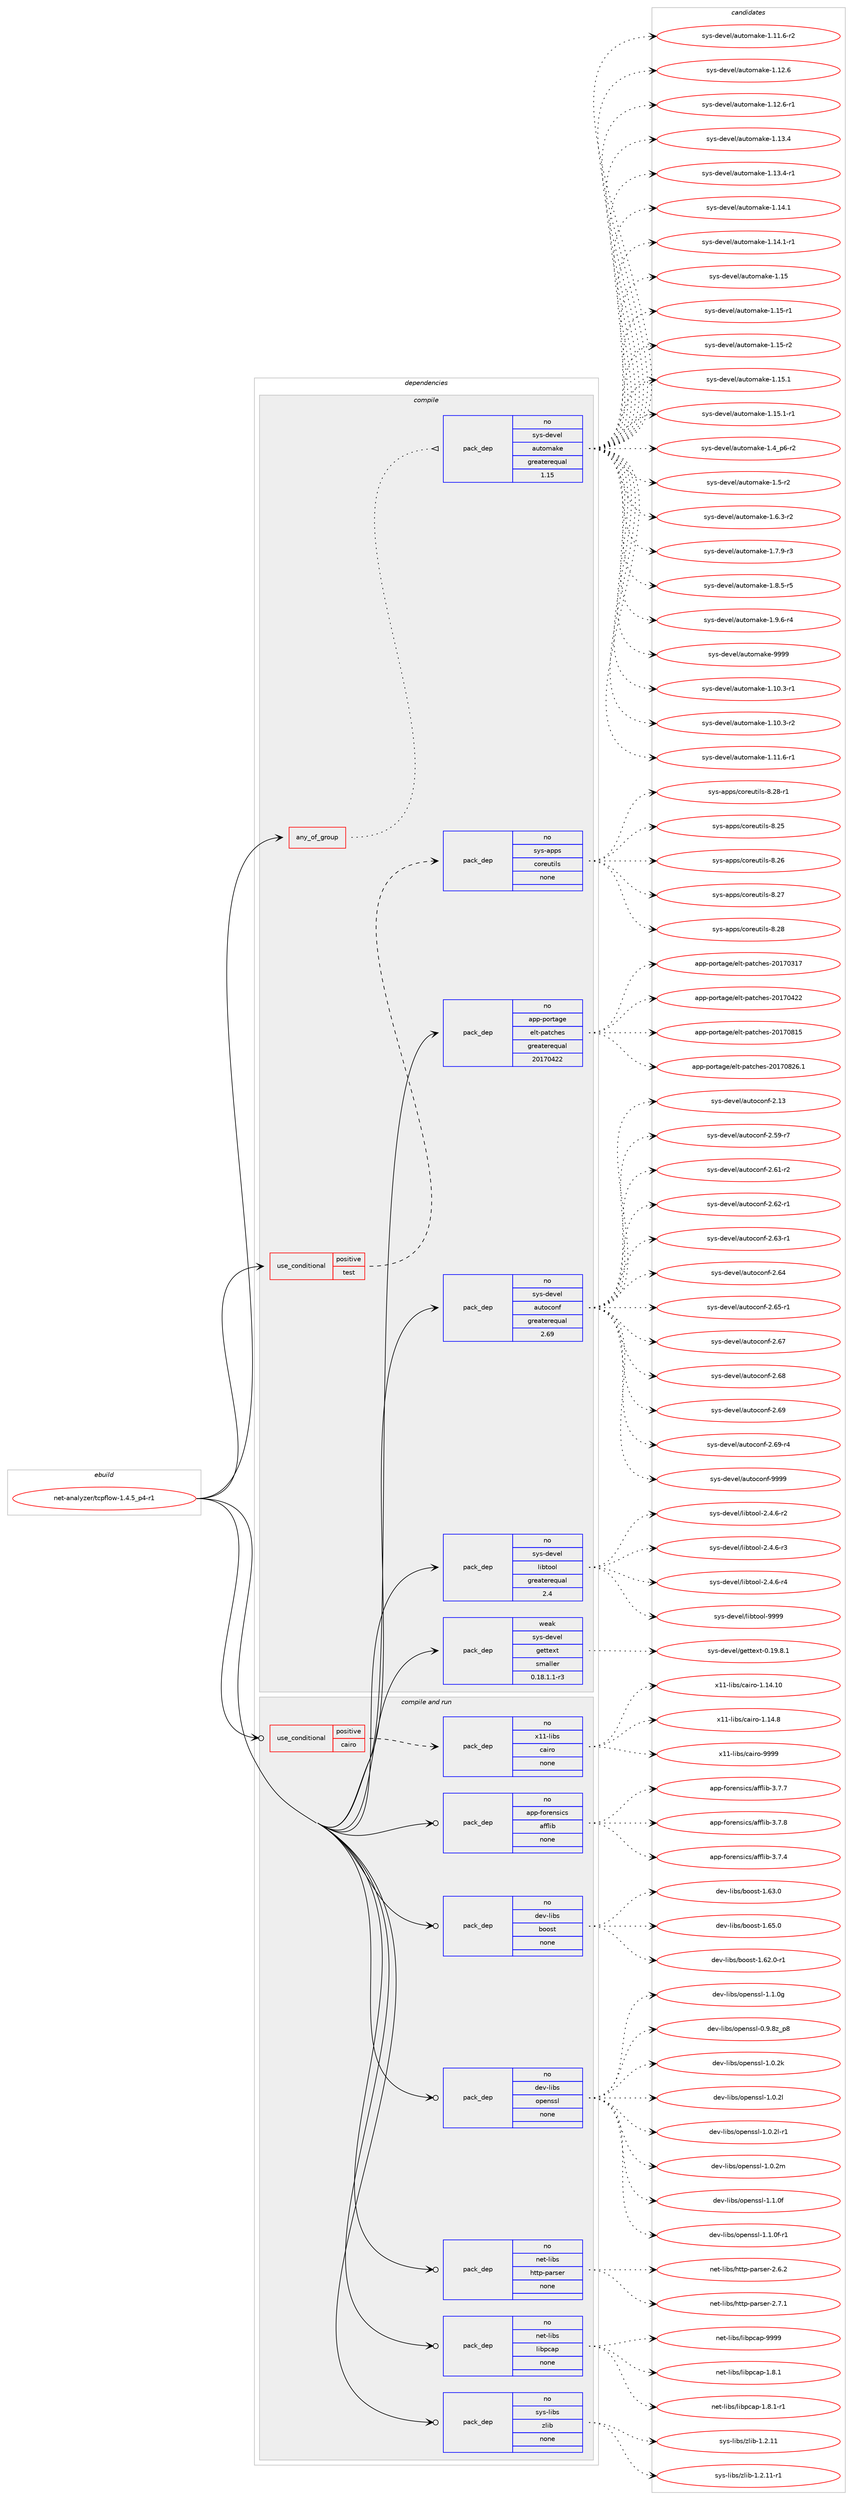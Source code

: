 digraph prolog {

# *************
# Graph options
# *************

newrank=true;
concentrate=true;
compound=true;
graph [rankdir=LR,fontname=Helvetica,fontsize=10,ranksep=1.5];#, ranksep=2.5, nodesep=0.2];
edge  [arrowhead=vee];
node  [fontname=Helvetica,fontsize=10];

# **********
# The ebuild
# **********

subgraph cluster_leftcol {
color=gray;
rank=same;
label=<<i>ebuild</i>>;
id [label="net-analyzer/tcpflow-1.4.5_p4-r1", color=red, width=4, href="../net-analyzer/tcpflow-1.4.5_p4-r1.svg"];
}

# ****************
# The dependencies
# ****************

subgraph cluster_midcol {
color=gray;
label=<<i>dependencies</i>>;
subgraph cluster_compile {
fillcolor="#eeeeee";
style=filled;
label=<<i>compile</i>>;
subgraph any6462 {
dependency404057 [label=<<TABLE BORDER="0" CELLBORDER="1" CELLSPACING="0" CELLPADDING="4"><TR><TD CELLPADDING="10">any_of_group</TD></TR></TABLE>>, shape=none, color=red];subgraph pack297836 {
dependency404058 [label=<<TABLE BORDER="0" CELLBORDER="1" CELLSPACING="0" CELLPADDING="4" WIDTH="220"><TR><TD ROWSPAN="6" CELLPADDING="30">pack_dep</TD></TR><TR><TD WIDTH="110">no</TD></TR><TR><TD>sys-devel</TD></TR><TR><TD>automake</TD></TR><TR><TD>greaterequal</TD></TR><TR><TD>1.15</TD></TR></TABLE>>, shape=none, color=blue];
}
dependency404057:e -> dependency404058:w [weight=20,style="dotted",arrowhead="oinv"];
}
id:e -> dependency404057:w [weight=20,style="solid",arrowhead="vee"];
subgraph cond99573 {
dependency404059 [label=<<TABLE BORDER="0" CELLBORDER="1" CELLSPACING="0" CELLPADDING="4"><TR><TD ROWSPAN="3" CELLPADDING="10">use_conditional</TD></TR><TR><TD>positive</TD></TR><TR><TD>test</TD></TR></TABLE>>, shape=none, color=red];
subgraph pack297837 {
dependency404060 [label=<<TABLE BORDER="0" CELLBORDER="1" CELLSPACING="0" CELLPADDING="4" WIDTH="220"><TR><TD ROWSPAN="6" CELLPADDING="30">pack_dep</TD></TR><TR><TD WIDTH="110">no</TD></TR><TR><TD>sys-apps</TD></TR><TR><TD>coreutils</TD></TR><TR><TD>none</TD></TR><TR><TD></TD></TR></TABLE>>, shape=none, color=blue];
}
dependency404059:e -> dependency404060:w [weight=20,style="dashed",arrowhead="vee"];
}
id:e -> dependency404059:w [weight=20,style="solid",arrowhead="vee"];
subgraph pack297838 {
dependency404061 [label=<<TABLE BORDER="0" CELLBORDER="1" CELLSPACING="0" CELLPADDING="4" WIDTH="220"><TR><TD ROWSPAN="6" CELLPADDING="30">pack_dep</TD></TR><TR><TD WIDTH="110">no</TD></TR><TR><TD>app-portage</TD></TR><TR><TD>elt-patches</TD></TR><TR><TD>greaterequal</TD></TR><TR><TD>20170422</TD></TR></TABLE>>, shape=none, color=blue];
}
id:e -> dependency404061:w [weight=20,style="solid",arrowhead="vee"];
subgraph pack297839 {
dependency404062 [label=<<TABLE BORDER="0" CELLBORDER="1" CELLSPACING="0" CELLPADDING="4" WIDTH="220"><TR><TD ROWSPAN="6" CELLPADDING="30">pack_dep</TD></TR><TR><TD WIDTH="110">no</TD></TR><TR><TD>sys-devel</TD></TR><TR><TD>autoconf</TD></TR><TR><TD>greaterequal</TD></TR><TR><TD>2.69</TD></TR></TABLE>>, shape=none, color=blue];
}
id:e -> dependency404062:w [weight=20,style="solid",arrowhead="vee"];
subgraph pack297840 {
dependency404063 [label=<<TABLE BORDER="0" CELLBORDER="1" CELLSPACING="0" CELLPADDING="4" WIDTH="220"><TR><TD ROWSPAN="6" CELLPADDING="30">pack_dep</TD></TR><TR><TD WIDTH="110">no</TD></TR><TR><TD>sys-devel</TD></TR><TR><TD>libtool</TD></TR><TR><TD>greaterequal</TD></TR><TR><TD>2.4</TD></TR></TABLE>>, shape=none, color=blue];
}
id:e -> dependency404063:w [weight=20,style="solid",arrowhead="vee"];
subgraph pack297841 {
dependency404064 [label=<<TABLE BORDER="0" CELLBORDER="1" CELLSPACING="0" CELLPADDING="4" WIDTH="220"><TR><TD ROWSPAN="6" CELLPADDING="30">pack_dep</TD></TR><TR><TD WIDTH="110">weak</TD></TR><TR><TD>sys-devel</TD></TR><TR><TD>gettext</TD></TR><TR><TD>smaller</TD></TR><TR><TD>0.18.1.1-r3</TD></TR></TABLE>>, shape=none, color=blue];
}
id:e -> dependency404064:w [weight=20,style="solid",arrowhead="vee"];
}
subgraph cluster_compileandrun {
fillcolor="#eeeeee";
style=filled;
label=<<i>compile and run</i>>;
subgraph cond99574 {
dependency404065 [label=<<TABLE BORDER="0" CELLBORDER="1" CELLSPACING="0" CELLPADDING="4"><TR><TD ROWSPAN="3" CELLPADDING="10">use_conditional</TD></TR><TR><TD>positive</TD></TR><TR><TD>cairo</TD></TR></TABLE>>, shape=none, color=red];
subgraph pack297842 {
dependency404066 [label=<<TABLE BORDER="0" CELLBORDER="1" CELLSPACING="0" CELLPADDING="4" WIDTH="220"><TR><TD ROWSPAN="6" CELLPADDING="30">pack_dep</TD></TR><TR><TD WIDTH="110">no</TD></TR><TR><TD>x11-libs</TD></TR><TR><TD>cairo</TD></TR><TR><TD>none</TD></TR><TR><TD></TD></TR></TABLE>>, shape=none, color=blue];
}
dependency404065:e -> dependency404066:w [weight=20,style="dashed",arrowhead="vee"];
}
id:e -> dependency404065:w [weight=20,style="solid",arrowhead="odotvee"];
subgraph pack297843 {
dependency404067 [label=<<TABLE BORDER="0" CELLBORDER="1" CELLSPACING="0" CELLPADDING="4" WIDTH="220"><TR><TD ROWSPAN="6" CELLPADDING="30">pack_dep</TD></TR><TR><TD WIDTH="110">no</TD></TR><TR><TD>app-forensics</TD></TR><TR><TD>afflib</TD></TR><TR><TD>none</TD></TR><TR><TD></TD></TR></TABLE>>, shape=none, color=blue];
}
id:e -> dependency404067:w [weight=20,style="solid",arrowhead="odotvee"];
subgraph pack297844 {
dependency404068 [label=<<TABLE BORDER="0" CELLBORDER="1" CELLSPACING="0" CELLPADDING="4" WIDTH="220"><TR><TD ROWSPAN="6" CELLPADDING="30">pack_dep</TD></TR><TR><TD WIDTH="110">no</TD></TR><TR><TD>dev-libs</TD></TR><TR><TD>boost</TD></TR><TR><TD>none</TD></TR><TR><TD></TD></TR></TABLE>>, shape=none, color=blue];
}
id:e -> dependency404068:w [weight=20,style="solid",arrowhead="odotvee"];
subgraph pack297845 {
dependency404069 [label=<<TABLE BORDER="0" CELLBORDER="1" CELLSPACING="0" CELLPADDING="4" WIDTH="220"><TR><TD ROWSPAN="6" CELLPADDING="30">pack_dep</TD></TR><TR><TD WIDTH="110">no</TD></TR><TR><TD>dev-libs</TD></TR><TR><TD>openssl</TD></TR><TR><TD>none</TD></TR><TR><TD></TD></TR></TABLE>>, shape=none, color=blue];
}
id:e -> dependency404069:w [weight=20,style="solid",arrowhead="odotvee"];
subgraph pack297846 {
dependency404070 [label=<<TABLE BORDER="0" CELLBORDER="1" CELLSPACING="0" CELLPADDING="4" WIDTH="220"><TR><TD ROWSPAN="6" CELLPADDING="30">pack_dep</TD></TR><TR><TD WIDTH="110">no</TD></TR><TR><TD>net-libs</TD></TR><TR><TD>http-parser</TD></TR><TR><TD>none</TD></TR><TR><TD></TD></TR></TABLE>>, shape=none, color=blue];
}
id:e -> dependency404070:w [weight=20,style="solid",arrowhead="odotvee"];
subgraph pack297847 {
dependency404071 [label=<<TABLE BORDER="0" CELLBORDER="1" CELLSPACING="0" CELLPADDING="4" WIDTH="220"><TR><TD ROWSPAN="6" CELLPADDING="30">pack_dep</TD></TR><TR><TD WIDTH="110">no</TD></TR><TR><TD>net-libs</TD></TR><TR><TD>libpcap</TD></TR><TR><TD>none</TD></TR><TR><TD></TD></TR></TABLE>>, shape=none, color=blue];
}
id:e -> dependency404071:w [weight=20,style="solid",arrowhead="odotvee"];
subgraph pack297848 {
dependency404072 [label=<<TABLE BORDER="0" CELLBORDER="1" CELLSPACING="0" CELLPADDING="4" WIDTH="220"><TR><TD ROWSPAN="6" CELLPADDING="30">pack_dep</TD></TR><TR><TD WIDTH="110">no</TD></TR><TR><TD>sys-libs</TD></TR><TR><TD>zlib</TD></TR><TR><TD>none</TD></TR><TR><TD></TD></TR></TABLE>>, shape=none, color=blue];
}
id:e -> dependency404072:w [weight=20,style="solid",arrowhead="odotvee"];
}
subgraph cluster_run {
fillcolor="#eeeeee";
style=filled;
label=<<i>run</i>>;
}
}

# **************
# The candidates
# **************

subgraph cluster_choices {
rank=same;
color=gray;
label=<<i>candidates</i>>;

subgraph choice297836 {
color=black;
nodesep=1;
choice11512111545100101118101108479711711611110997107101454946494846514511449 [label="sys-devel/automake-1.10.3-r1", color=red, width=4,href="../sys-devel/automake-1.10.3-r1.svg"];
choice11512111545100101118101108479711711611110997107101454946494846514511450 [label="sys-devel/automake-1.10.3-r2", color=red, width=4,href="../sys-devel/automake-1.10.3-r2.svg"];
choice11512111545100101118101108479711711611110997107101454946494946544511449 [label="sys-devel/automake-1.11.6-r1", color=red, width=4,href="../sys-devel/automake-1.11.6-r1.svg"];
choice11512111545100101118101108479711711611110997107101454946494946544511450 [label="sys-devel/automake-1.11.6-r2", color=red, width=4,href="../sys-devel/automake-1.11.6-r2.svg"];
choice1151211154510010111810110847971171161111099710710145494649504654 [label="sys-devel/automake-1.12.6", color=red, width=4,href="../sys-devel/automake-1.12.6.svg"];
choice11512111545100101118101108479711711611110997107101454946495046544511449 [label="sys-devel/automake-1.12.6-r1", color=red, width=4,href="../sys-devel/automake-1.12.6-r1.svg"];
choice1151211154510010111810110847971171161111099710710145494649514652 [label="sys-devel/automake-1.13.4", color=red, width=4,href="../sys-devel/automake-1.13.4.svg"];
choice11512111545100101118101108479711711611110997107101454946495146524511449 [label="sys-devel/automake-1.13.4-r1", color=red, width=4,href="../sys-devel/automake-1.13.4-r1.svg"];
choice1151211154510010111810110847971171161111099710710145494649524649 [label="sys-devel/automake-1.14.1", color=red, width=4,href="../sys-devel/automake-1.14.1.svg"];
choice11512111545100101118101108479711711611110997107101454946495246494511449 [label="sys-devel/automake-1.14.1-r1", color=red, width=4,href="../sys-devel/automake-1.14.1-r1.svg"];
choice115121115451001011181011084797117116111109971071014549464953 [label="sys-devel/automake-1.15", color=red, width=4,href="../sys-devel/automake-1.15.svg"];
choice1151211154510010111810110847971171161111099710710145494649534511449 [label="sys-devel/automake-1.15-r1", color=red, width=4,href="../sys-devel/automake-1.15-r1.svg"];
choice1151211154510010111810110847971171161111099710710145494649534511450 [label="sys-devel/automake-1.15-r2", color=red, width=4,href="../sys-devel/automake-1.15-r2.svg"];
choice1151211154510010111810110847971171161111099710710145494649534649 [label="sys-devel/automake-1.15.1", color=red, width=4,href="../sys-devel/automake-1.15.1.svg"];
choice11512111545100101118101108479711711611110997107101454946495346494511449 [label="sys-devel/automake-1.15.1-r1", color=red, width=4,href="../sys-devel/automake-1.15.1-r1.svg"];
choice115121115451001011181011084797117116111109971071014549465295112544511450 [label="sys-devel/automake-1.4_p6-r2", color=red, width=4,href="../sys-devel/automake-1.4_p6-r2.svg"];
choice11512111545100101118101108479711711611110997107101454946534511450 [label="sys-devel/automake-1.5-r2", color=red, width=4,href="../sys-devel/automake-1.5-r2.svg"];
choice115121115451001011181011084797117116111109971071014549465446514511450 [label="sys-devel/automake-1.6.3-r2", color=red, width=4,href="../sys-devel/automake-1.6.3-r2.svg"];
choice115121115451001011181011084797117116111109971071014549465546574511451 [label="sys-devel/automake-1.7.9-r3", color=red, width=4,href="../sys-devel/automake-1.7.9-r3.svg"];
choice115121115451001011181011084797117116111109971071014549465646534511453 [label="sys-devel/automake-1.8.5-r5", color=red, width=4,href="../sys-devel/automake-1.8.5-r5.svg"];
choice115121115451001011181011084797117116111109971071014549465746544511452 [label="sys-devel/automake-1.9.6-r4", color=red, width=4,href="../sys-devel/automake-1.9.6-r4.svg"];
choice115121115451001011181011084797117116111109971071014557575757 [label="sys-devel/automake-9999", color=red, width=4,href="../sys-devel/automake-9999.svg"];
dependency404058:e -> choice11512111545100101118101108479711711611110997107101454946494846514511449:w [style=dotted,weight="100"];
dependency404058:e -> choice11512111545100101118101108479711711611110997107101454946494846514511450:w [style=dotted,weight="100"];
dependency404058:e -> choice11512111545100101118101108479711711611110997107101454946494946544511449:w [style=dotted,weight="100"];
dependency404058:e -> choice11512111545100101118101108479711711611110997107101454946494946544511450:w [style=dotted,weight="100"];
dependency404058:e -> choice1151211154510010111810110847971171161111099710710145494649504654:w [style=dotted,weight="100"];
dependency404058:e -> choice11512111545100101118101108479711711611110997107101454946495046544511449:w [style=dotted,weight="100"];
dependency404058:e -> choice1151211154510010111810110847971171161111099710710145494649514652:w [style=dotted,weight="100"];
dependency404058:e -> choice11512111545100101118101108479711711611110997107101454946495146524511449:w [style=dotted,weight="100"];
dependency404058:e -> choice1151211154510010111810110847971171161111099710710145494649524649:w [style=dotted,weight="100"];
dependency404058:e -> choice11512111545100101118101108479711711611110997107101454946495246494511449:w [style=dotted,weight="100"];
dependency404058:e -> choice115121115451001011181011084797117116111109971071014549464953:w [style=dotted,weight="100"];
dependency404058:e -> choice1151211154510010111810110847971171161111099710710145494649534511449:w [style=dotted,weight="100"];
dependency404058:e -> choice1151211154510010111810110847971171161111099710710145494649534511450:w [style=dotted,weight="100"];
dependency404058:e -> choice1151211154510010111810110847971171161111099710710145494649534649:w [style=dotted,weight="100"];
dependency404058:e -> choice11512111545100101118101108479711711611110997107101454946495346494511449:w [style=dotted,weight="100"];
dependency404058:e -> choice115121115451001011181011084797117116111109971071014549465295112544511450:w [style=dotted,weight="100"];
dependency404058:e -> choice11512111545100101118101108479711711611110997107101454946534511450:w [style=dotted,weight="100"];
dependency404058:e -> choice115121115451001011181011084797117116111109971071014549465446514511450:w [style=dotted,weight="100"];
dependency404058:e -> choice115121115451001011181011084797117116111109971071014549465546574511451:w [style=dotted,weight="100"];
dependency404058:e -> choice115121115451001011181011084797117116111109971071014549465646534511453:w [style=dotted,weight="100"];
dependency404058:e -> choice115121115451001011181011084797117116111109971071014549465746544511452:w [style=dotted,weight="100"];
dependency404058:e -> choice115121115451001011181011084797117116111109971071014557575757:w [style=dotted,weight="100"];
}
subgraph choice297837 {
color=black;
nodesep=1;
choice115121115459711211211547991111141011171161051081154556465053 [label="sys-apps/coreutils-8.25", color=red, width=4,href="../sys-apps/coreutils-8.25.svg"];
choice115121115459711211211547991111141011171161051081154556465054 [label="sys-apps/coreutils-8.26", color=red, width=4,href="../sys-apps/coreutils-8.26.svg"];
choice115121115459711211211547991111141011171161051081154556465055 [label="sys-apps/coreutils-8.27", color=red, width=4,href="../sys-apps/coreutils-8.27.svg"];
choice115121115459711211211547991111141011171161051081154556465056 [label="sys-apps/coreutils-8.28", color=red, width=4,href="../sys-apps/coreutils-8.28.svg"];
choice1151211154597112112115479911111410111711610510811545564650564511449 [label="sys-apps/coreutils-8.28-r1", color=red, width=4,href="../sys-apps/coreutils-8.28-r1.svg"];
dependency404060:e -> choice115121115459711211211547991111141011171161051081154556465053:w [style=dotted,weight="100"];
dependency404060:e -> choice115121115459711211211547991111141011171161051081154556465054:w [style=dotted,weight="100"];
dependency404060:e -> choice115121115459711211211547991111141011171161051081154556465055:w [style=dotted,weight="100"];
dependency404060:e -> choice115121115459711211211547991111141011171161051081154556465056:w [style=dotted,weight="100"];
dependency404060:e -> choice1151211154597112112115479911111410111711610510811545564650564511449:w [style=dotted,weight="100"];
}
subgraph choice297838 {
color=black;
nodesep=1;
choice97112112451121111141169710310147101108116451129711699104101115455048495548514955 [label="app-portage/elt-patches-20170317", color=red, width=4,href="../app-portage/elt-patches-20170317.svg"];
choice97112112451121111141169710310147101108116451129711699104101115455048495548525050 [label="app-portage/elt-patches-20170422", color=red, width=4,href="../app-portage/elt-patches-20170422.svg"];
choice97112112451121111141169710310147101108116451129711699104101115455048495548564953 [label="app-portage/elt-patches-20170815", color=red, width=4,href="../app-portage/elt-patches-20170815.svg"];
choice971121124511211111411697103101471011081164511297116991041011154550484955485650544649 [label="app-portage/elt-patches-20170826.1", color=red, width=4,href="../app-portage/elt-patches-20170826.1.svg"];
dependency404061:e -> choice97112112451121111141169710310147101108116451129711699104101115455048495548514955:w [style=dotted,weight="100"];
dependency404061:e -> choice97112112451121111141169710310147101108116451129711699104101115455048495548525050:w [style=dotted,weight="100"];
dependency404061:e -> choice97112112451121111141169710310147101108116451129711699104101115455048495548564953:w [style=dotted,weight="100"];
dependency404061:e -> choice971121124511211111411697103101471011081164511297116991041011154550484955485650544649:w [style=dotted,weight="100"];
}
subgraph choice297839 {
color=black;
nodesep=1;
choice115121115451001011181011084797117116111991111101024550464951 [label="sys-devel/autoconf-2.13", color=red, width=4,href="../sys-devel/autoconf-2.13.svg"];
choice1151211154510010111810110847971171161119911111010245504653574511455 [label="sys-devel/autoconf-2.59-r7", color=red, width=4,href="../sys-devel/autoconf-2.59-r7.svg"];
choice1151211154510010111810110847971171161119911111010245504654494511450 [label="sys-devel/autoconf-2.61-r2", color=red, width=4,href="../sys-devel/autoconf-2.61-r2.svg"];
choice1151211154510010111810110847971171161119911111010245504654504511449 [label="sys-devel/autoconf-2.62-r1", color=red, width=4,href="../sys-devel/autoconf-2.62-r1.svg"];
choice1151211154510010111810110847971171161119911111010245504654514511449 [label="sys-devel/autoconf-2.63-r1", color=red, width=4,href="../sys-devel/autoconf-2.63-r1.svg"];
choice115121115451001011181011084797117116111991111101024550465452 [label="sys-devel/autoconf-2.64", color=red, width=4,href="../sys-devel/autoconf-2.64.svg"];
choice1151211154510010111810110847971171161119911111010245504654534511449 [label="sys-devel/autoconf-2.65-r1", color=red, width=4,href="../sys-devel/autoconf-2.65-r1.svg"];
choice115121115451001011181011084797117116111991111101024550465455 [label="sys-devel/autoconf-2.67", color=red, width=4,href="../sys-devel/autoconf-2.67.svg"];
choice115121115451001011181011084797117116111991111101024550465456 [label="sys-devel/autoconf-2.68", color=red, width=4,href="../sys-devel/autoconf-2.68.svg"];
choice115121115451001011181011084797117116111991111101024550465457 [label="sys-devel/autoconf-2.69", color=red, width=4,href="../sys-devel/autoconf-2.69.svg"];
choice1151211154510010111810110847971171161119911111010245504654574511452 [label="sys-devel/autoconf-2.69-r4", color=red, width=4,href="../sys-devel/autoconf-2.69-r4.svg"];
choice115121115451001011181011084797117116111991111101024557575757 [label="sys-devel/autoconf-9999", color=red, width=4,href="../sys-devel/autoconf-9999.svg"];
dependency404062:e -> choice115121115451001011181011084797117116111991111101024550464951:w [style=dotted,weight="100"];
dependency404062:e -> choice1151211154510010111810110847971171161119911111010245504653574511455:w [style=dotted,weight="100"];
dependency404062:e -> choice1151211154510010111810110847971171161119911111010245504654494511450:w [style=dotted,weight="100"];
dependency404062:e -> choice1151211154510010111810110847971171161119911111010245504654504511449:w [style=dotted,weight="100"];
dependency404062:e -> choice1151211154510010111810110847971171161119911111010245504654514511449:w [style=dotted,weight="100"];
dependency404062:e -> choice115121115451001011181011084797117116111991111101024550465452:w [style=dotted,weight="100"];
dependency404062:e -> choice1151211154510010111810110847971171161119911111010245504654534511449:w [style=dotted,weight="100"];
dependency404062:e -> choice115121115451001011181011084797117116111991111101024550465455:w [style=dotted,weight="100"];
dependency404062:e -> choice115121115451001011181011084797117116111991111101024550465456:w [style=dotted,weight="100"];
dependency404062:e -> choice115121115451001011181011084797117116111991111101024550465457:w [style=dotted,weight="100"];
dependency404062:e -> choice1151211154510010111810110847971171161119911111010245504654574511452:w [style=dotted,weight="100"];
dependency404062:e -> choice115121115451001011181011084797117116111991111101024557575757:w [style=dotted,weight="100"];
}
subgraph choice297840 {
color=black;
nodesep=1;
choice1151211154510010111810110847108105981161111111084550465246544511450 [label="sys-devel/libtool-2.4.6-r2", color=red, width=4,href="../sys-devel/libtool-2.4.6-r2.svg"];
choice1151211154510010111810110847108105981161111111084550465246544511451 [label="sys-devel/libtool-2.4.6-r3", color=red, width=4,href="../sys-devel/libtool-2.4.6-r3.svg"];
choice1151211154510010111810110847108105981161111111084550465246544511452 [label="sys-devel/libtool-2.4.6-r4", color=red, width=4,href="../sys-devel/libtool-2.4.6-r4.svg"];
choice1151211154510010111810110847108105981161111111084557575757 [label="sys-devel/libtool-9999", color=red, width=4,href="../sys-devel/libtool-9999.svg"];
dependency404063:e -> choice1151211154510010111810110847108105981161111111084550465246544511450:w [style=dotted,weight="100"];
dependency404063:e -> choice1151211154510010111810110847108105981161111111084550465246544511451:w [style=dotted,weight="100"];
dependency404063:e -> choice1151211154510010111810110847108105981161111111084550465246544511452:w [style=dotted,weight="100"];
dependency404063:e -> choice1151211154510010111810110847108105981161111111084557575757:w [style=dotted,weight="100"];
}
subgraph choice297841 {
color=black;
nodesep=1;
choice1151211154510010111810110847103101116116101120116454846495746564649 [label="sys-devel/gettext-0.19.8.1", color=red, width=4,href="../sys-devel/gettext-0.19.8.1.svg"];
dependency404064:e -> choice1151211154510010111810110847103101116116101120116454846495746564649:w [style=dotted,weight="100"];
}
subgraph choice297842 {
color=black;
nodesep=1;
choice120494945108105981154799971051141114549464952464948 [label="x11-libs/cairo-1.14.10", color=red, width=4,href="../x11-libs/cairo-1.14.10.svg"];
choice1204949451081059811547999710511411145494649524656 [label="x11-libs/cairo-1.14.8", color=red, width=4,href="../x11-libs/cairo-1.14.8.svg"];
choice120494945108105981154799971051141114557575757 [label="x11-libs/cairo-9999", color=red, width=4,href="../x11-libs/cairo-9999.svg"];
dependency404066:e -> choice120494945108105981154799971051141114549464952464948:w [style=dotted,weight="100"];
dependency404066:e -> choice1204949451081059811547999710511411145494649524656:w [style=dotted,weight="100"];
dependency404066:e -> choice120494945108105981154799971051141114557575757:w [style=dotted,weight="100"];
}
subgraph choice297843 {
color=black;
nodesep=1;
choice971121124510211111410111011510599115479710210210810598455146554652 [label="app-forensics/afflib-3.7.4", color=red, width=4,href="../app-forensics/afflib-3.7.4.svg"];
choice971121124510211111410111011510599115479710210210810598455146554655 [label="app-forensics/afflib-3.7.7", color=red, width=4,href="../app-forensics/afflib-3.7.7.svg"];
choice971121124510211111410111011510599115479710210210810598455146554656 [label="app-forensics/afflib-3.7.8", color=red, width=4,href="../app-forensics/afflib-3.7.8.svg"];
dependency404067:e -> choice971121124510211111410111011510599115479710210210810598455146554652:w [style=dotted,weight="100"];
dependency404067:e -> choice971121124510211111410111011510599115479710210210810598455146554655:w [style=dotted,weight="100"];
dependency404067:e -> choice971121124510211111410111011510599115479710210210810598455146554656:w [style=dotted,weight="100"];
}
subgraph choice297844 {
color=black;
nodesep=1;
choice10010111845108105981154798111111115116454946545046484511449 [label="dev-libs/boost-1.62.0-r1", color=red, width=4,href="../dev-libs/boost-1.62.0-r1.svg"];
choice1001011184510810598115479811111111511645494654514648 [label="dev-libs/boost-1.63.0", color=red, width=4,href="../dev-libs/boost-1.63.0.svg"];
choice1001011184510810598115479811111111511645494654534648 [label="dev-libs/boost-1.65.0", color=red, width=4,href="../dev-libs/boost-1.65.0.svg"];
dependency404068:e -> choice10010111845108105981154798111111115116454946545046484511449:w [style=dotted,weight="100"];
dependency404068:e -> choice1001011184510810598115479811111111511645494654514648:w [style=dotted,weight="100"];
dependency404068:e -> choice1001011184510810598115479811111111511645494654534648:w [style=dotted,weight="100"];
}
subgraph choice297845 {
color=black;
nodesep=1;
choice1001011184510810598115471111121011101151151084548465746561229511256 [label="dev-libs/openssl-0.9.8z_p8", color=red, width=4,href="../dev-libs/openssl-0.9.8z_p8.svg"];
choice100101118451081059811547111112101110115115108454946484650107 [label="dev-libs/openssl-1.0.2k", color=red, width=4,href="../dev-libs/openssl-1.0.2k.svg"];
choice100101118451081059811547111112101110115115108454946484650108 [label="dev-libs/openssl-1.0.2l", color=red, width=4,href="../dev-libs/openssl-1.0.2l.svg"];
choice1001011184510810598115471111121011101151151084549464846501084511449 [label="dev-libs/openssl-1.0.2l-r1", color=red, width=4,href="../dev-libs/openssl-1.0.2l-r1.svg"];
choice100101118451081059811547111112101110115115108454946484650109 [label="dev-libs/openssl-1.0.2m", color=red, width=4,href="../dev-libs/openssl-1.0.2m.svg"];
choice100101118451081059811547111112101110115115108454946494648102 [label="dev-libs/openssl-1.1.0f", color=red, width=4,href="../dev-libs/openssl-1.1.0f.svg"];
choice1001011184510810598115471111121011101151151084549464946481024511449 [label="dev-libs/openssl-1.1.0f-r1", color=red, width=4,href="../dev-libs/openssl-1.1.0f-r1.svg"];
choice100101118451081059811547111112101110115115108454946494648103 [label="dev-libs/openssl-1.1.0g", color=red, width=4,href="../dev-libs/openssl-1.1.0g.svg"];
dependency404069:e -> choice1001011184510810598115471111121011101151151084548465746561229511256:w [style=dotted,weight="100"];
dependency404069:e -> choice100101118451081059811547111112101110115115108454946484650107:w [style=dotted,weight="100"];
dependency404069:e -> choice100101118451081059811547111112101110115115108454946484650108:w [style=dotted,weight="100"];
dependency404069:e -> choice1001011184510810598115471111121011101151151084549464846501084511449:w [style=dotted,weight="100"];
dependency404069:e -> choice100101118451081059811547111112101110115115108454946484650109:w [style=dotted,weight="100"];
dependency404069:e -> choice100101118451081059811547111112101110115115108454946494648102:w [style=dotted,weight="100"];
dependency404069:e -> choice1001011184510810598115471111121011101151151084549464946481024511449:w [style=dotted,weight="100"];
dependency404069:e -> choice100101118451081059811547111112101110115115108454946494648103:w [style=dotted,weight="100"];
}
subgraph choice297846 {
color=black;
nodesep=1;
choice1101011164510810598115471041161161124511297114115101114455046544650 [label="net-libs/http-parser-2.6.2", color=red, width=4,href="../net-libs/http-parser-2.6.2.svg"];
choice1101011164510810598115471041161161124511297114115101114455046554649 [label="net-libs/http-parser-2.7.1", color=red, width=4,href="../net-libs/http-parser-2.7.1.svg"];
dependency404070:e -> choice1101011164510810598115471041161161124511297114115101114455046544650:w [style=dotted,weight="100"];
dependency404070:e -> choice1101011164510810598115471041161161124511297114115101114455046554649:w [style=dotted,weight="100"];
}
subgraph choice297847 {
color=black;
nodesep=1;
choice110101116451081059811547108105981129997112454946564649 [label="net-libs/libpcap-1.8.1", color=red, width=4,href="../net-libs/libpcap-1.8.1.svg"];
choice1101011164510810598115471081059811299971124549465646494511449 [label="net-libs/libpcap-1.8.1-r1", color=red, width=4,href="../net-libs/libpcap-1.8.1-r1.svg"];
choice1101011164510810598115471081059811299971124557575757 [label="net-libs/libpcap-9999", color=red, width=4,href="../net-libs/libpcap-9999.svg"];
dependency404071:e -> choice110101116451081059811547108105981129997112454946564649:w [style=dotted,weight="100"];
dependency404071:e -> choice1101011164510810598115471081059811299971124549465646494511449:w [style=dotted,weight="100"];
dependency404071:e -> choice1101011164510810598115471081059811299971124557575757:w [style=dotted,weight="100"];
}
subgraph choice297848 {
color=black;
nodesep=1;
choice1151211154510810598115471221081059845494650464949 [label="sys-libs/zlib-1.2.11", color=red, width=4,href="../sys-libs/zlib-1.2.11.svg"];
choice11512111545108105981154712210810598454946504649494511449 [label="sys-libs/zlib-1.2.11-r1", color=red, width=4,href="../sys-libs/zlib-1.2.11-r1.svg"];
dependency404072:e -> choice1151211154510810598115471221081059845494650464949:w [style=dotted,weight="100"];
dependency404072:e -> choice11512111545108105981154712210810598454946504649494511449:w [style=dotted,weight="100"];
}
}

}
